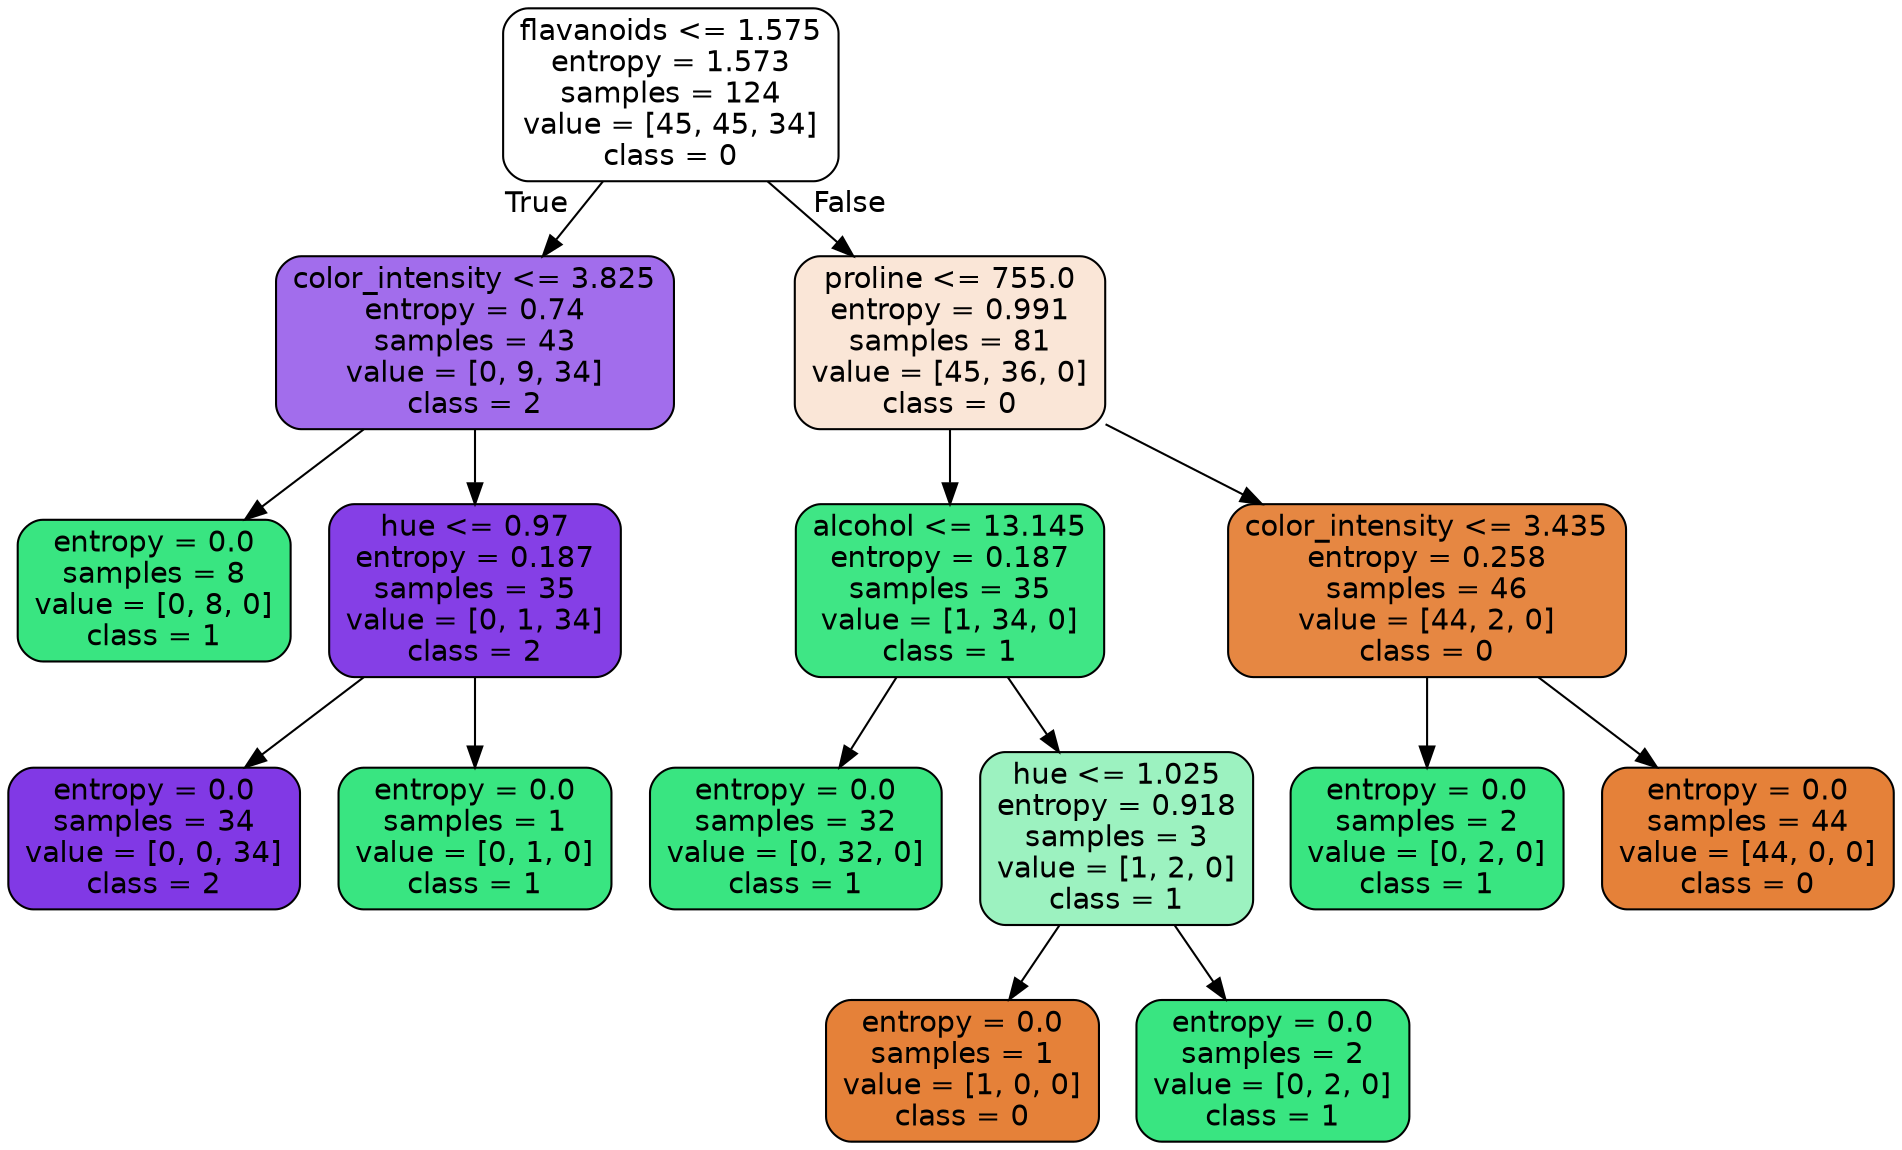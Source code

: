 digraph Tree {
node [shape=box, style="filled, rounded", color="black", fontname="helvetica"] ;
edge [fontname="helvetica"] ;
0 [label="flavanoids <= 1.575\nentropy = 1.573\nsamples = 124\nvalue = [45, 45, 34]\nclass = 0", fillcolor="#ffffff"] ;
1 [label="color_intensity <= 3.825\nentropy = 0.74\nsamples = 43\nvalue = [0, 9, 34]\nclass = 2", fillcolor="#a26dec"] ;
0 -> 1 [labeldistance=2.5, labelangle=45, headlabel="True"] ;
2 [label="entropy = 0.0\nsamples = 8\nvalue = [0, 8, 0]\nclass = 1", fillcolor="#39e581"] ;
1 -> 2 ;
3 [label="hue <= 0.97\nentropy = 0.187\nsamples = 35\nvalue = [0, 1, 34]\nclass = 2", fillcolor="#853fe6"] ;
1 -> 3 ;
4 [label="entropy = 0.0\nsamples = 34\nvalue = [0, 0, 34]\nclass = 2", fillcolor="#8139e5"] ;
3 -> 4 ;
5 [label="entropy = 0.0\nsamples = 1\nvalue = [0, 1, 0]\nclass = 1", fillcolor="#39e581"] ;
3 -> 5 ;
6 [label="proline <= 755.0\nentropy = 0.991\nsamples = 81\nvalue = [45, 36, 0]\nclass = 0", fillcolor="#fae6d7"] ;
0 -> 6 [labeldistance=2.5, labelangle=-45, headlabel="False"] ;
7 [label="alcohol <= 13.145\nentropy = 0.187\nsamples = 35\nvalue = [1, 34, 0]\nclass = 1", fillcolor="#3fe685"] ;
6 -> 7 ;
8 [label="entropy = 0.0\nsamples = 32\nvalue = [0, 32, 0]\nclass = 1", fillcolor="#39e581"] ;
7 -> 8 ;
9 [label="hue <= 1.025\nentropy = 0.918\nsamples = 3\nvalue = [1, 2, 0]\nclass = 1", fillcolor="#9cf2c0"] ;
7 -> 9 ;
10 [label="entropy = 0.0\nsamples = 1\nvalue = [1, 0, 0]\nclass = 0", fillcolor="#e58139"] ;
9 -> 10 ;
11 [label="entropy = 0.0\nsamples = 2\nvalue = [0, 2, 0]\nclass = 1", fillcolor="#39e581"] ;
9 -> 11 ;
12 [label="color_intensity <= 3.435\nentropy = 0.258\nsamples = 46\nvalue = [44, 2, 0]\nclass = 0", fillcolor="#e68742"] ;
6 -> 12 ;
13 [label="entropy = 0.0\nsamples = 2\nvalue = [0, 2, 0]\nclass = 1", fillcolor="#39e581"] ;
12 -> 13 ;
14 [label="entropy = 0.0\nsamples = 44\nvalue = [44, 0, 0]\nclass = 0", fillcolor="#e58139"] ;
12 -> 14 ;
}